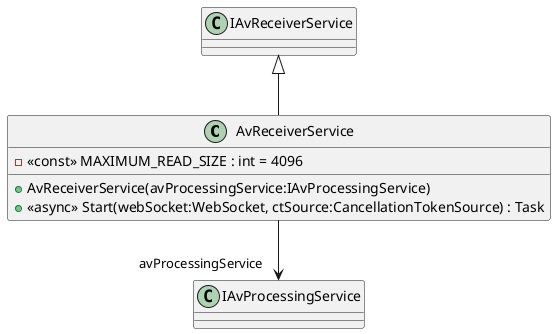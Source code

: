 @startuml
class AvReceiverService {
    - <<const>> MAXIMUM_READ_SIZE : int = 4096
    + AvReceiverService(avProcessingService:IAvProcessingService)
    + <<async>> Start(webSocket:WebSocket, ctSource:CancellationTokenSource) : Task
}
IAvReceiverService <|-- AvReceiverService
AvReceiverService --> "avProcessingService" IAvProcessingService
@enduml
